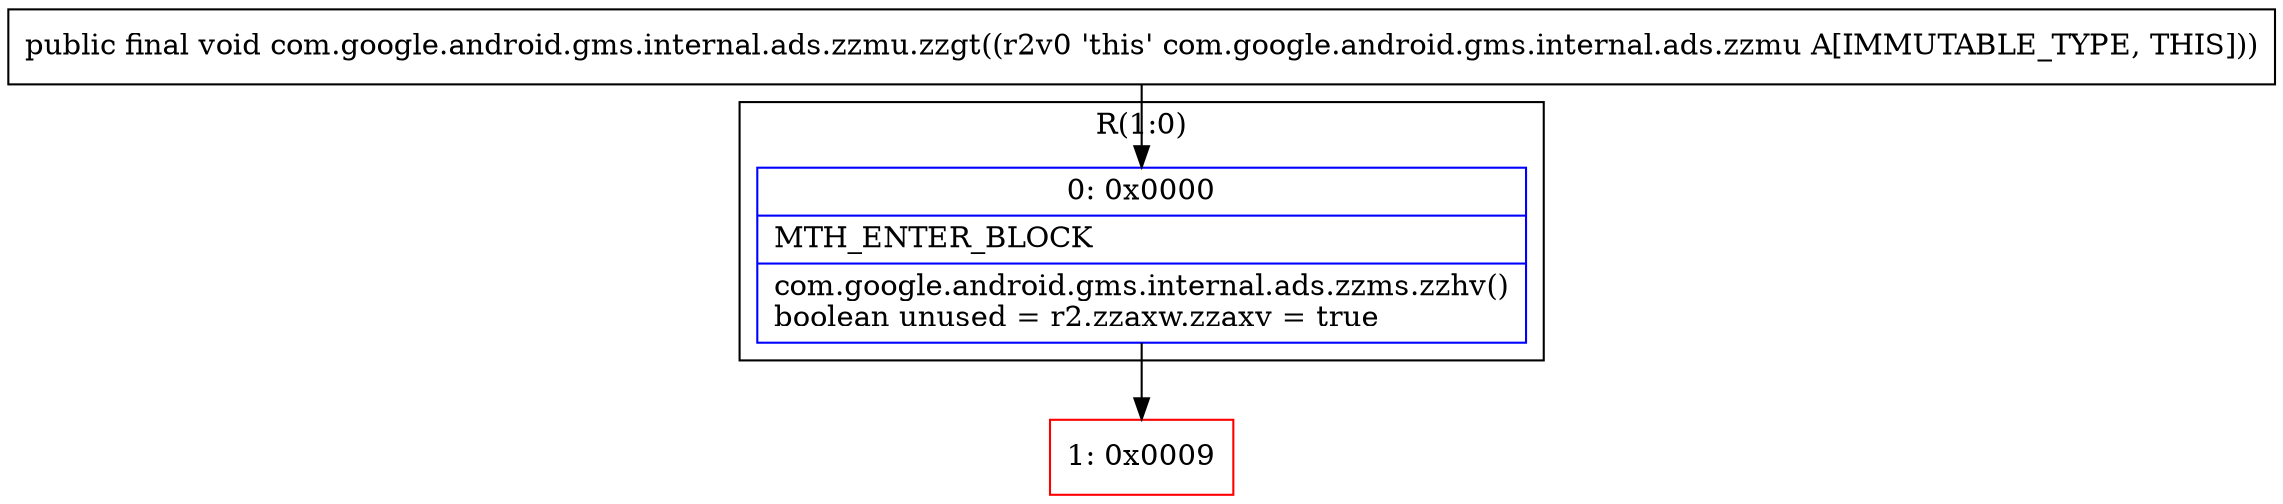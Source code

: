 digraph "CFG forcom.google.android.gms.internal.ads.zzmu.zzgt()V" {
subgraph cluster_Region_1814741782 {
label = "R(1:0)";
node [shape=record,color=blue];
Node_0 [shape=record,label="{0\:\ 0x0000|MTH_ENTER_BLOCK\l|com.google.android.gms.internal.ads.zzms.zzhv()\lboolean unused = r2.zzaxw.zzaxv = true\l}"];
}
Node_1 [shape=record,color=red,label="{1\:\ 0x0009}"];
MethodNode[shape=record,label="{public final void com.google.android.gms.internal.ads.zzmu.zzgt((r2v0 'this' com.google.android.gms.internal.ads.zzmu A[IMMUTABLE_TYPE, THIS])) }"];
MethodNode -> Node_0;
Node_0 -> Node_1;
}

